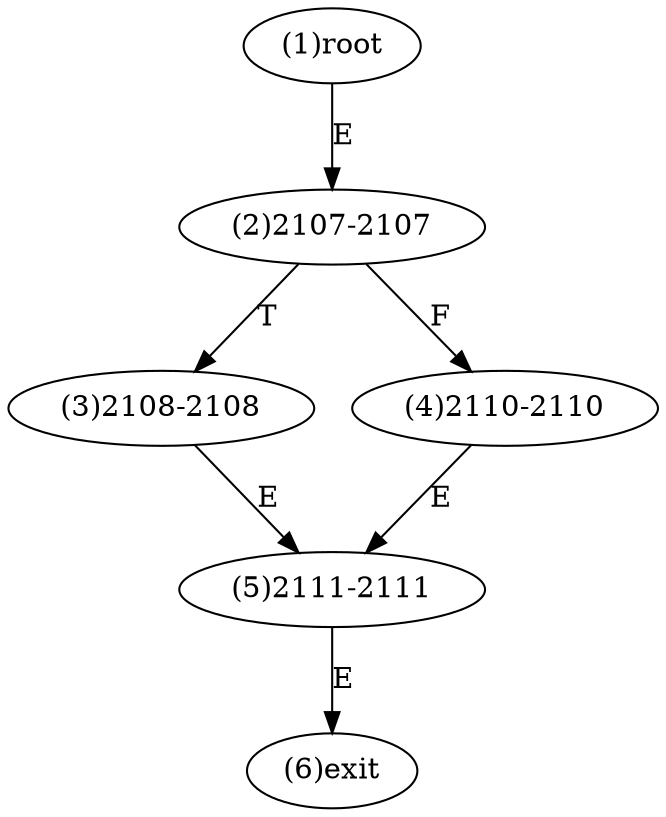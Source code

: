 digraph "" { 
1[ label="(1)root"];
2[ label="(2)2107-2107"];
3[ label="(3)2108-2108"];
4[ label="(4)2110-2110"];
5[ label="(5)2111-2111"];
6[ label="(6)exit"];
1->2[ label="E"];
2->4[ label="F"];
2->3[ label="T"];
3->5[ label="E"];
4->5[ label="E"];
5->6[ label="E"];
}